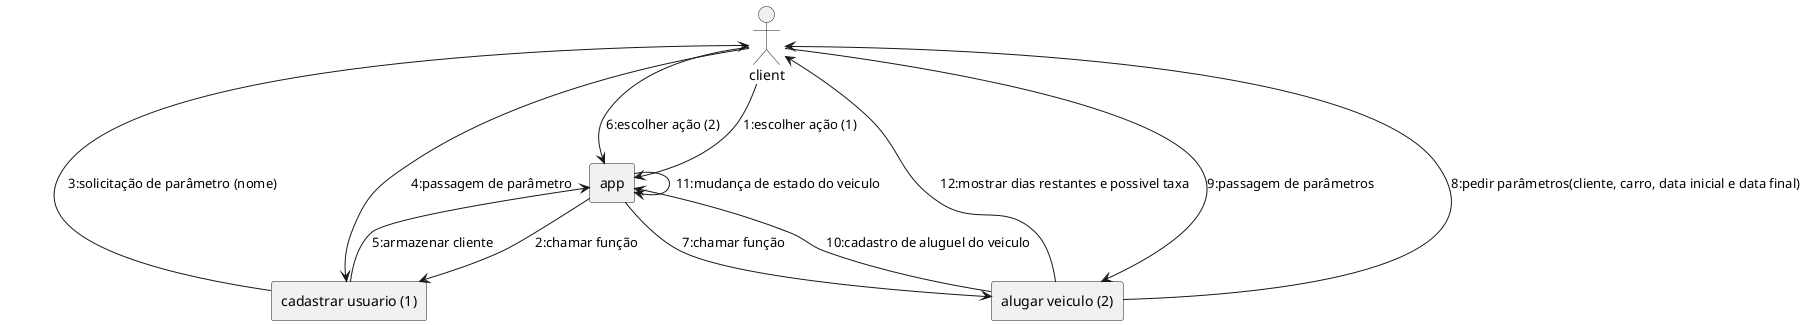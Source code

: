 @startuml diagrama_de_colaboração
actor client
skinparam linestyle ortho
rectangle "app" as app
rectangle "cadastrar usuario (1)" as criar_usuario
rectangle "alugar veiculo (2)" as aluguel_veiculo

client -right-> app: 1:escolher ação (1)
app -down-> criar_usuario: 2:chamar função
criar_usuario --> client: 3:solicitação de parâmetro (nome)
client --> criar_usuario: 4:passagem de parâmetro
criar_usuario --> app: 5:armazenar cliente
client --> app: 6:escolher ação (2)
app --> aluguel_veiculo: 7:chamar função
aluguel_veiculo --> client: 8:pedir parâmetros(cliente, carro, data inicial e data final)
client --> aluguel_veiculo: 9:passagem de parâmetros
aluguel_veiculo --> app: 10:cadastro de aluguel do veiculo
app --> app: 11:mudança de estado do veiculo
aluguel_veiculo --> client: 12:mostrar dias restantes e possivel taxa
@enduml